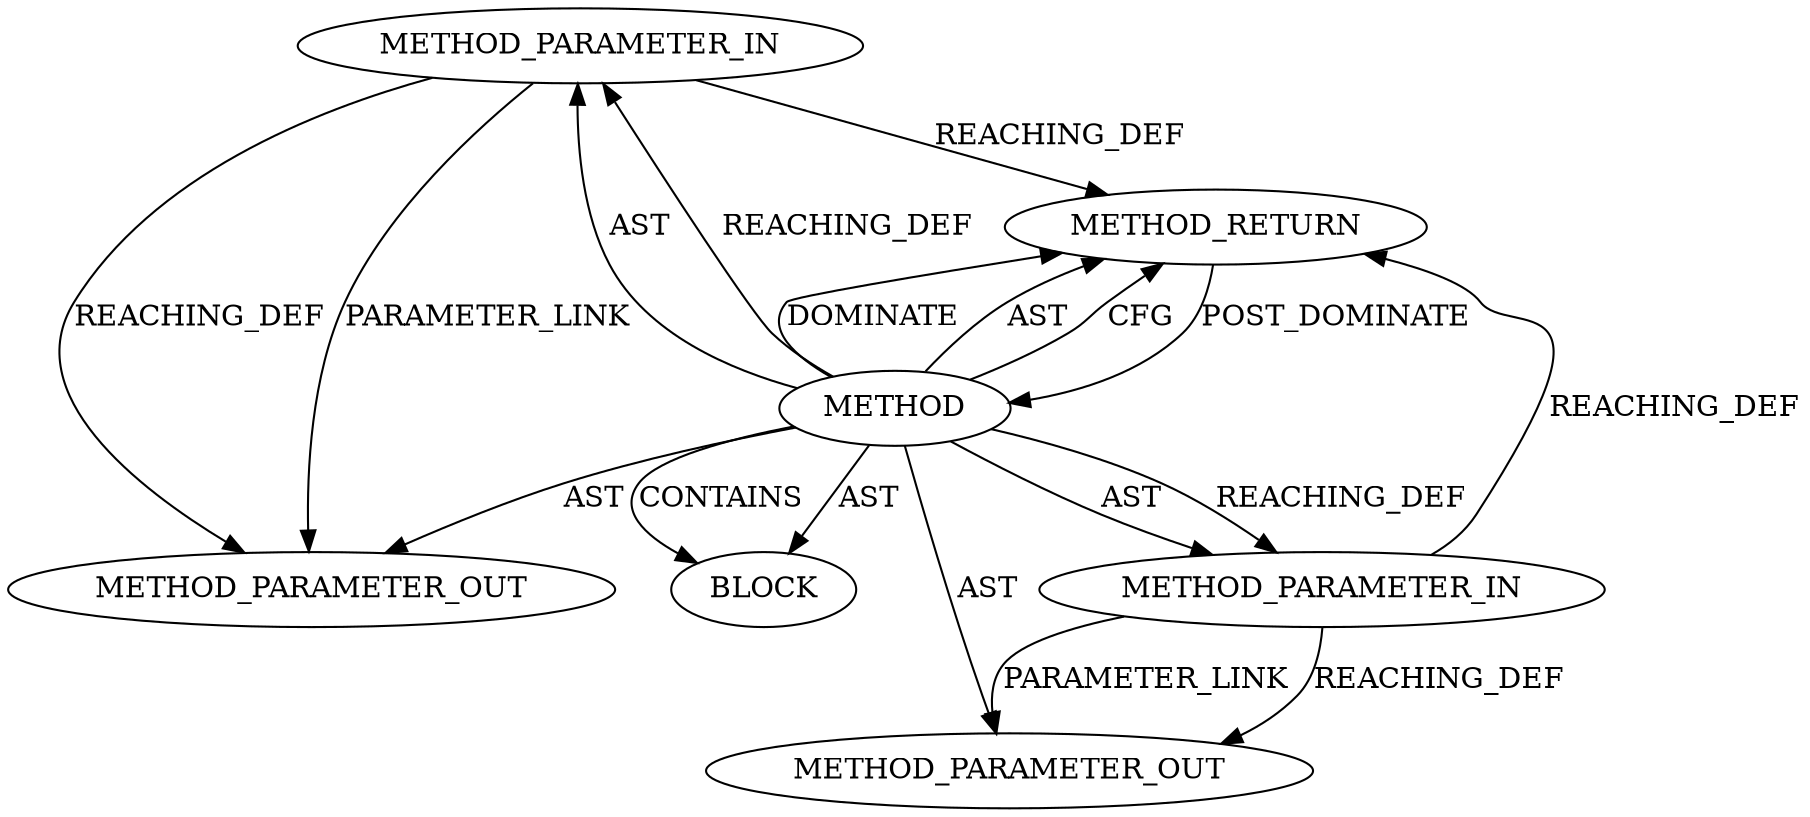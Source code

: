 digraph {
  21210 [label=METHOD_PARAMETER_OUT ORDER=1 CODE="struct sock *sk" IS_VARIADIC=false COLUMN_NUMBER=17 LINE_NUMBER=178 TYPE_FULL_NAME="sock*" EVALUATION_STRATEGY="BY_VALUE" INDEX=1 NAME="sk"]
  334 [label=BLOCK ORDER=3 ARGUMENT_INDEX=-1 CODE="<empty>" TYPE_FULL_NAME="<empty>"]
  332 [label=METHOD_PARAMETER_IN ORDER=1 CODE="struct sock *sk" IS_VARIADIC=false COLUMN_NUMBER=17 LINE_NUMBER=178 TYPE_FULL_NAME="sock*" EVALUATION_STRATEGY="BY_VALUE" INDEX=1 NAME="sk"]
  333 [label=METHOD_PARAMETER_IN ORDER=2 CODE="struct scatterlist *sgout" IS_VARIADIC=false COLUMN_NUMBER=34 LINE_NUMBER=178 TYPE_FULL_NAME="scatterlist*" EVALUATION_STRATEGY="BY_VALUE" INDEX=2 NAME="sgout"]
  335 [label=METHOD_RETURN ORDER=4 CODE="RET" COLUMN_NUMBER=5 LINE_NUMBER=178 TYPE_FULL_NAME="int" EVALUATION_STRATEGY="BY_VALUE"]
  21211 [label=METHOD_PARAMETER_OUT ORDER=2 CODE="struct scatterlist *sgout" IS_VARIADIC=false COLUMN_NUMBER=34 LINE_NUMBER=178 TYPE_FULL_NAME="scatterlist*" EVALUATION_STRATEGY="BY_VALUE" INDEX=2 NAME="sgout"]
  331 [label=METHOD COLUMN_NUMBER=5 LINE_NUMBER=178 COLUMN_NUMBER_END=59 IS_EXTERNAL=false SIGNATURE="int decrypt_skb (sock*,scatterlist*)" NAME="decrypt_skb" AST_PARENT_TYPE="TYPE_DECL" AST_PARENT_FULL_NAME="tls.h:<global>" ORDER=42 CODE="int decrypt_skb(struct sock *sk, struct scatterlist *sgout);" FULL_NAME="decrypt_skb" LINE_NUMBER_END=178 FILENAME="tls.h"]
  332 -> 335 [label=REACHING_DEF VARIABLE="sk"]
  331 -> 335 [label=DOMINATE ]
  331 -> 332 [label=AST ]
  333 -> 21211 [label=REACHING_DEF VARIABLE="sgout"]
  331 -> 335 [label=AST ]
  331 -> 21210 [label=AST ]
  335 -> 331 [label=POST_DOMINATE ]
  331 -> 333 [label=AST ]
  331 -> 334 [label=CONTAINS ]
  333 -> 21211 [label=PARAMETER_LINK ]
  331 -> 333 [label=REACHING_DEF VARIABLE=""]
  332 -> 21210 [label=PARAMETER_LINK ]
  331 -> 334 [label=AST ]
  331 -> 21211 [label=AST ]
  331 -> 332 [label=REACHING_DEF VARIABLE=""]
  331 -> 335 [label=CFG ]
  332 -> 21210 [label=REACHING_DEF VARIABLE="sk"]
  333 -> 335 [label=REACHING_DEF VARIABLE="sgout"]
}
